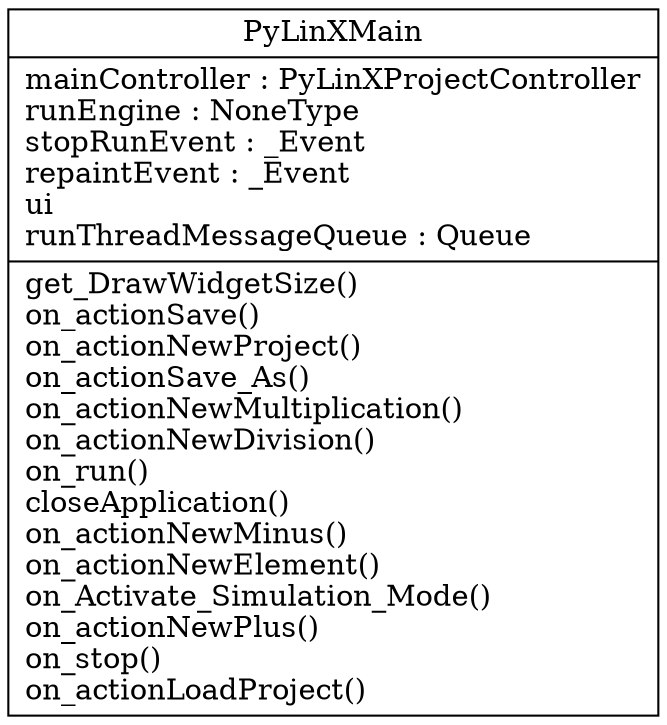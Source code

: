 digraph "classes_No_Name" {
charset="utf-8"
rankdir=BT
"2" [shape="record", label="{PyLinXMain|mainController : PyLinXProjectController\lrunEngine : NoneType\lstopRunEvent : _Event\lrepaintEvent : _Event\lui\lrunThreadMessageQueue : Queue\l|get_DrawWidgetSize()\lon_actionSave()\lon_actionNewProject()\lon_actionSave_As()\lon_actionNewMultiplication()\lon_actionNewDivision()\lon_run()\lcloseApplication()\lon_actionNewMinus()\lon_actionNewElement()\lon_Activate_Simulation_Mode()\lon_actionNewPlus()\lon_stop()\lon_actionLoadProject()\l}"];
}
